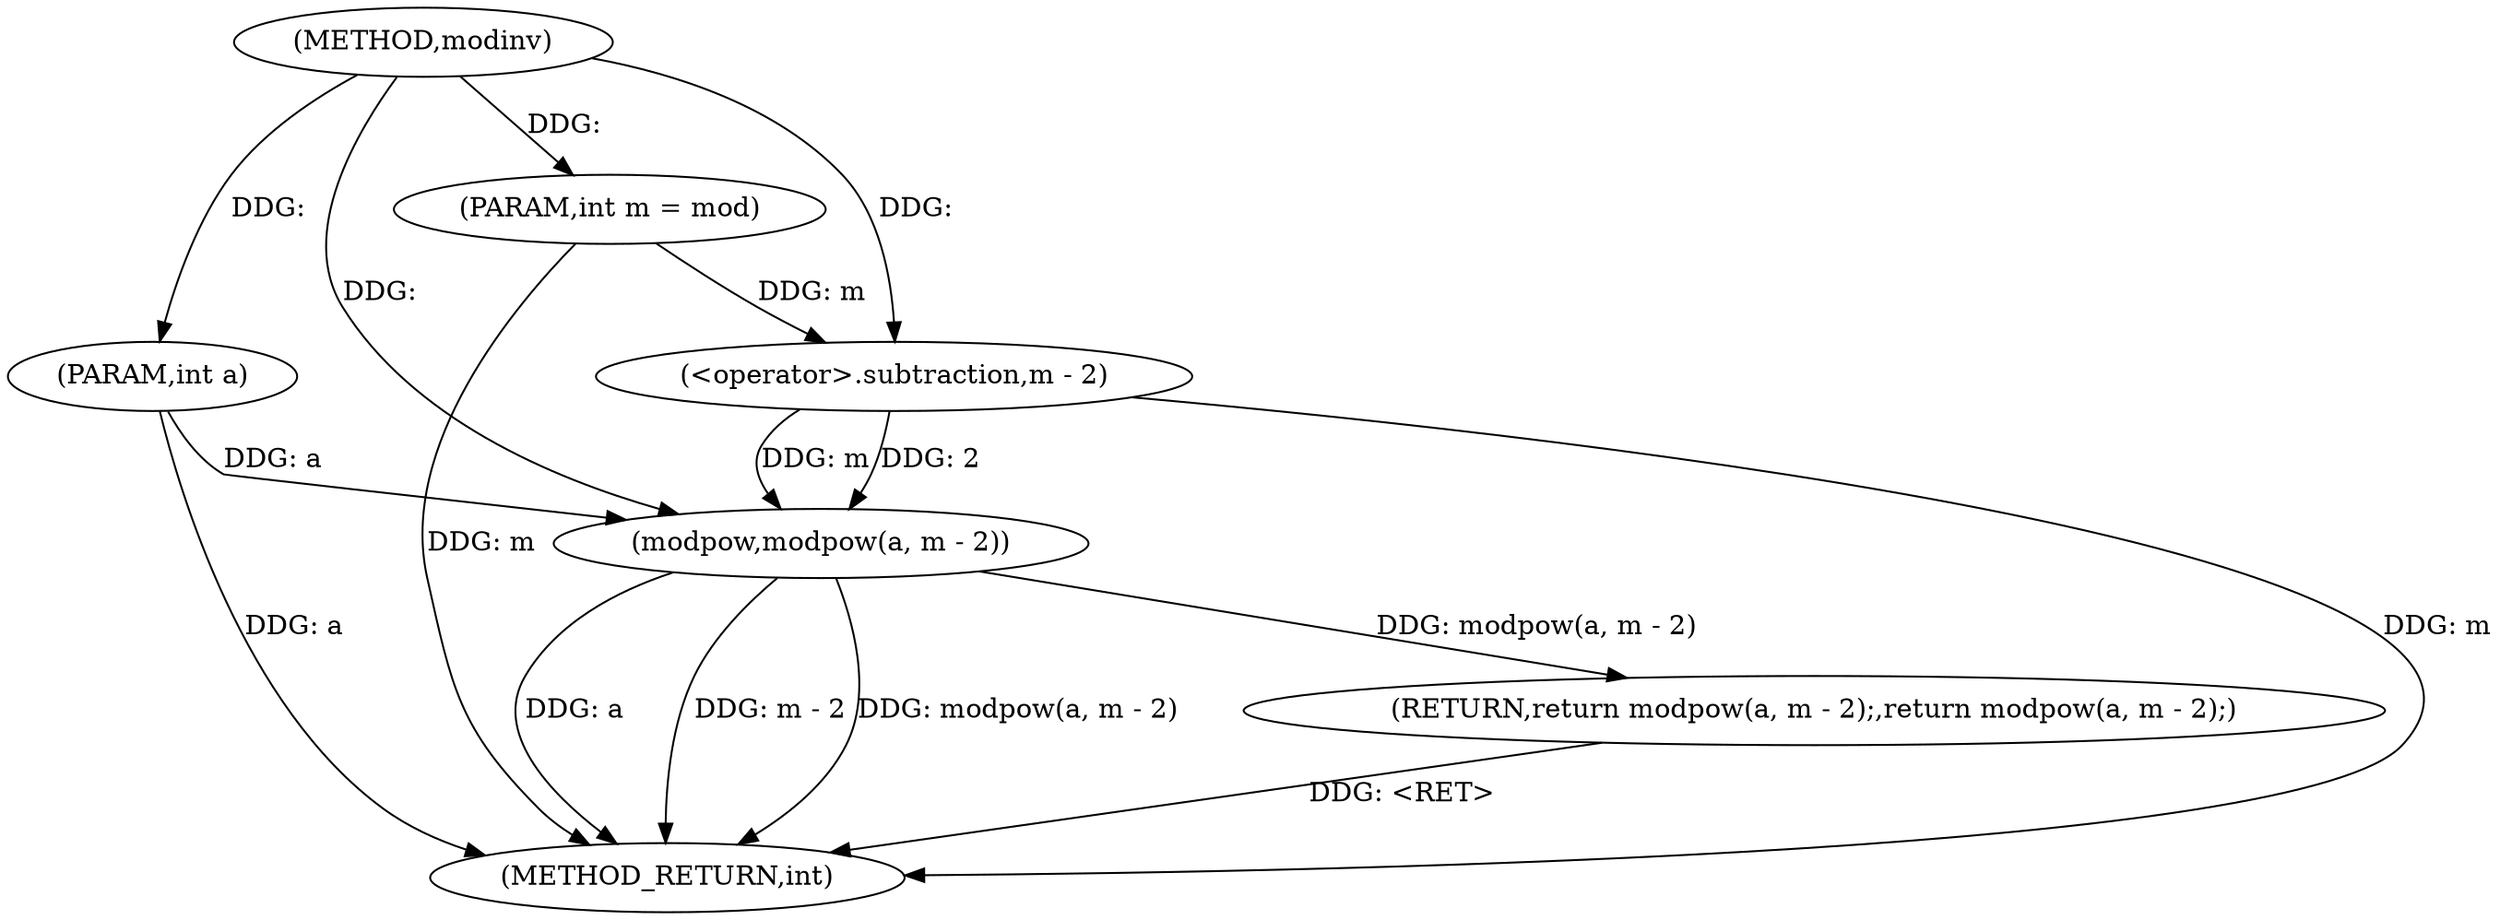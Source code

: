digraph "modinv" {  
"1001362" [label = "(METHOD,modinv)" ]
"1001372" [label = "(METHOD_RETURN,int)" ]
"1001363" [label = "(PARAM,int a)" ]
"1001364" [label = "(PARAM,int m = mod)" ]
"1001366" [label = "(RETURN,return modpow(a, m - 2);,return modpow(a, m - 2);)" ]
"1001367" [label = "(modpow,modpow(a, m - 2))" ]
"1001369" [label = "(<operator>.subtraction,m - 2)" ]
  "1001363" -> "1001372"  [ label = "DDG: a"] 
  "1001364" -> "1001372"  [ label = "DDG: m"] 
  "1001367" -> "1001372"  [ label = "DDG: a"] 
  "1001369" -> "1001372"  [ label = "DDG: m"] 
  "1001367" -> "1001372"  [ label = "DDG: m - 2"] 
  "1001367" -> "1001372"  [ label = "DDG: modpow(a, m - 2)"] 
  "1001366" -> "1001372"  [ label = "DDG: <RET>"] 
  "1001362" -> "1001363"  [ label = "DDG: "] 
  "1001362" -> "1001364"  [ label = "DDG: "] 
  "1001367" -> "1001366"  [ label = "DDG: modpow(a, m - 2)"] 
  "1001363" -> "1001367"  [ label = "DDG: a"] 
  "1001362" -> "1001367"  [ label = "DDG: "] 
  "1001369" -> "1001367"  [ label = "DDG: m"] 
  "1001369" -> "1001367"  [ label = "DDG: 2"] 
  "1001364" -> "1001369"  [ label = "DDG: m"] 
  "1001362" -> "1001369"  [ label = "DDG: "] 
}
